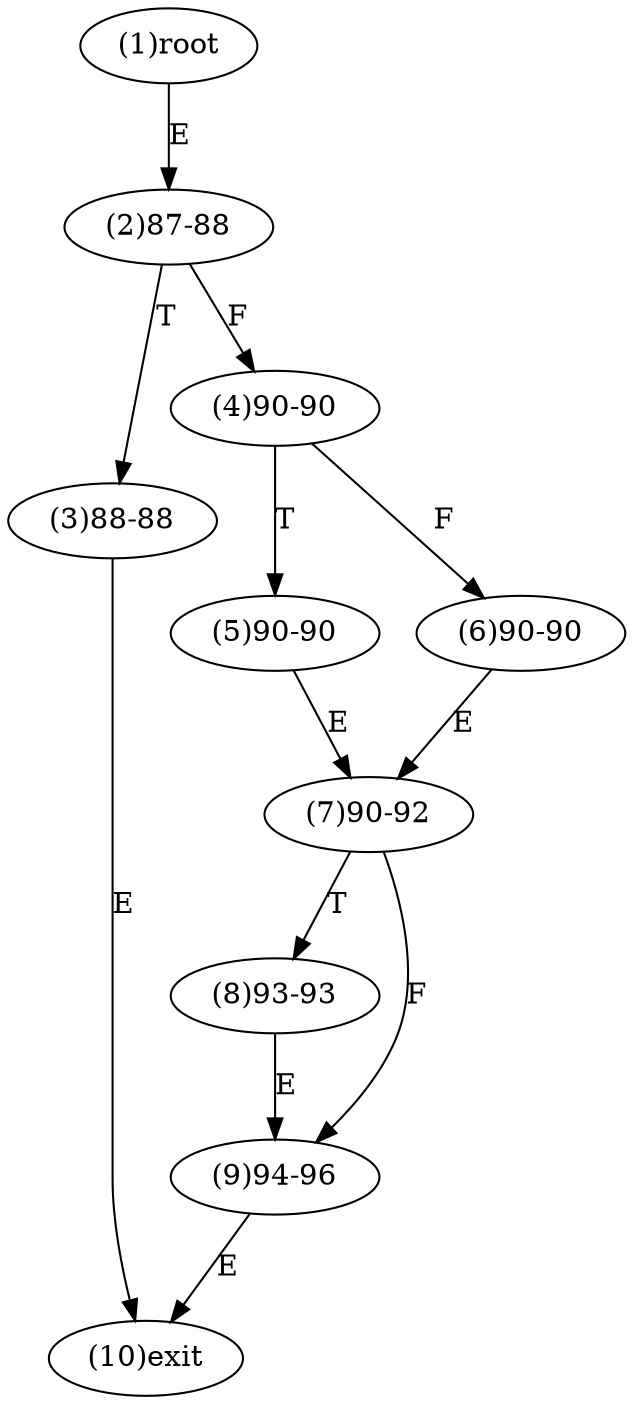 digraph "" { 
1[ label="(1)root"];
2[ label="(2)87-88"];
3[ label="(3)88-88"];
4[ label="(4)90-90"];
5[ label="(5)90-90"];
6[ label="(6)90-90"];
7[ label="(7)90-92"];
8[ label="(8)93-93"];
9[ label="(9)94-96"];
10[ label="(10)exit"];
1->2[ label="E"];
2->4[ label="F"];
2->3[ label="T"];
3->10[ label="E"];
4->6[ label="F"];
4->5[ label="T"];
5->7[ label="E"];
6->7[ label="E"];
7->9[ label="F"];
7->8[ label="T"];
8->9[ label="E"];
9->10[ label="E"];
}
